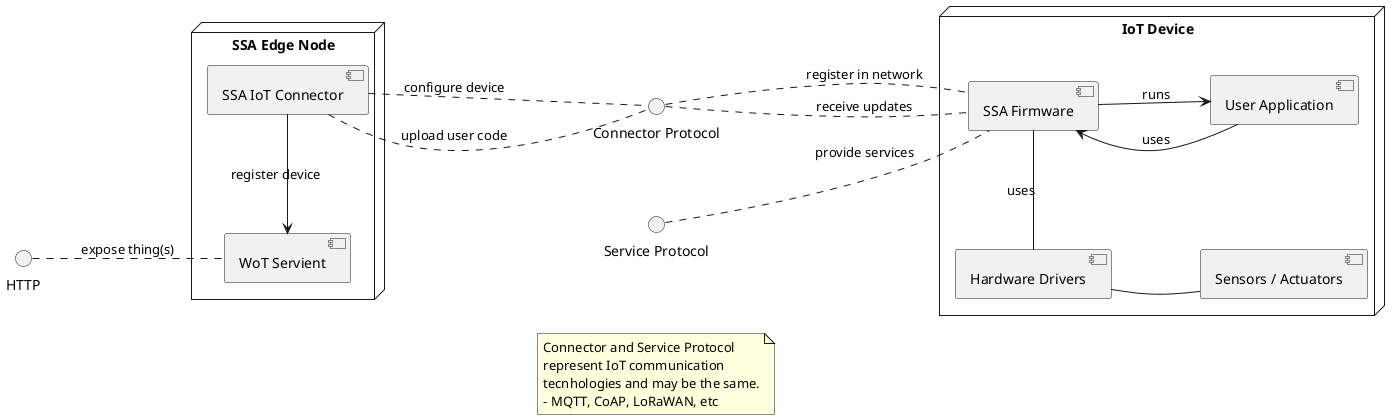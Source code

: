 @startuml
left to right direction

skinparam nodesep 100

() HTTP
() "Service Protocol" as servProt
() "Connector Protocol" as conProt

node "SSA Edge Node" as edgeNode {
    [SSA IoT Connector] as iotCon
    [WoT Servient] as servient

    iotCon -l-> servient: register device
}

node "IoT Device" as device {
    [SSA Firmware] as ssaFW
    [User Application] as userApp

    [Hardware Drivers] as hwd
    [Sensors / Actuators] as hw

    hwd -d- hw
    ssaFW -l- hwd : uses
    ssaFW -d-> userApp: runs
    userApp -u-> ssaFW: uses
}

servient -u. HTTP : expose thing(s)
iotCon -d. conProt : configure device
iotCon -d. conProt : upload user code
ssaFW -u. conProt : receive updates
ssaFW -u. conProt : register in network
ssaFW -u. servProt: provide services

conProt -r[hidden]. servProt

note as N
    Connector and Service Protocol
    represent IoT communication
    tecnhologies and may be the same.
    - MQTT, CoAP, LoRaWAN, etc
end note

N -l[hidden]. servProt
N -l[hidden]. conProt

@enduml

